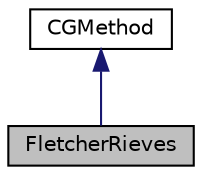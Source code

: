 digraph "FletcherRieves"
{
 // INTERACTIVE_SVG=YES
  edge [fontname="Helvetica",fontsize="10",labelfontname="Helvetica",labelfontsize="10"];
  node [fontname="Helvetica",fontsize="10",shape=record];
  Node2 [label="FletcherRieves",height=0.2,width=0.4,color="black", fillcolor="grey75", style="filled", fontcolor="black"];
  Node3 -> Node2 [dir="back",color="midnightblue",fontsize="10",style="solid",fontname="Helvetica"];
  Node3 [label="CGMethod",height=0.2,width=0.4,color="black", fillcolor="white", style="filled",URL="$classCGMethod.html",tooltip="For performing a conjugate gradient minimization method. "];
}
